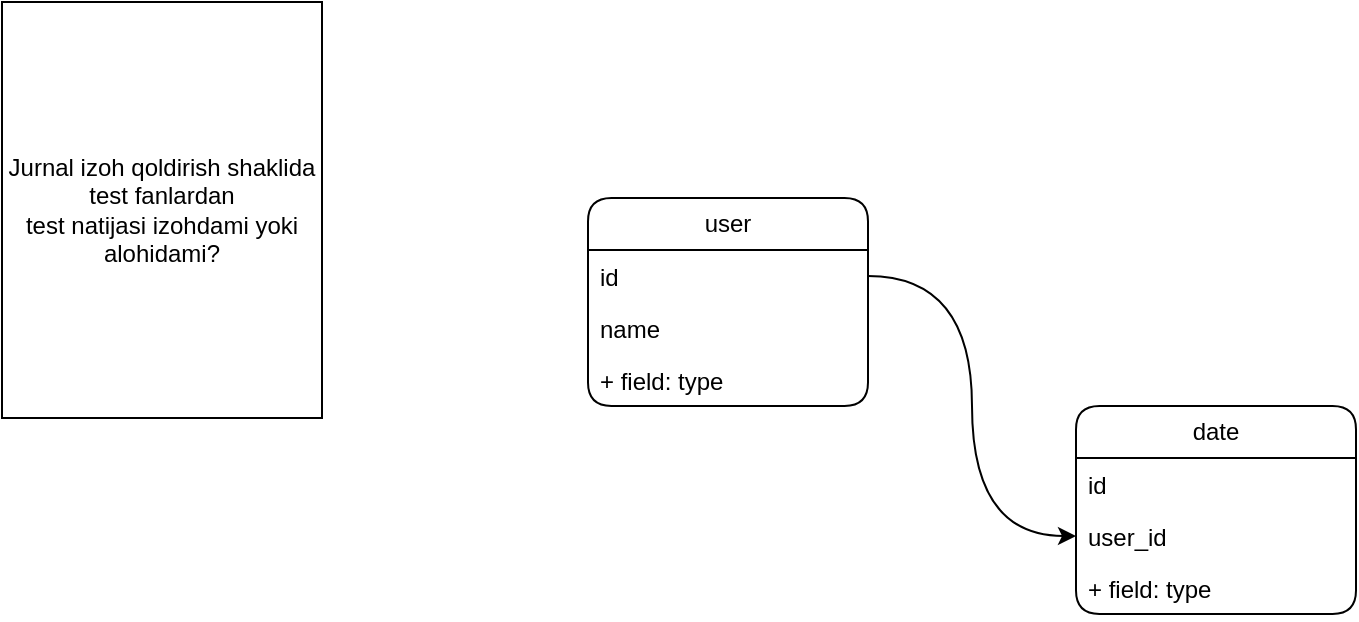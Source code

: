 <mxfile version="21.6.9" type="github">
  <diagram name="Page-1" id="UsAYCT-MOmfcocP8UOKd">
    <mxGraphModel dx="2480" dy="-754" grid="0" gridSize="10" guides="1" tooltips="1" connect="1" arrows="1" fold="1" page="0" pageScale="1" pageWidth="827" pageHeight="1169" math="0" shadow="0">
      <root>
        <mxCell id="0" />
        <mxCell id="1" parent="0" />
        <mxCell id="Yao_jXpXjMWIqEVGHdek-2" value="user" style="swimlane;fontStyle=0;childLayout=stackLayout;horizontal=1;startSize=26;fillColor=none;horizontalStack=0;resizeParent=1;resizeParentMax=0;resizeLast=0;collapsible=1;marginBottom=0;whiteSpace=wrap;html=1;rounded=1;" parent="1" vertex="1">
          <mxGeometry x="-1102" y="1310" width="140" height="104" as="geometry" />
        </mxCell>
        <mxCell id="Yao_jXpXjMWIqEVGHdek-3" value="id" style="text;strokeColor=none;fillColor=none;align=left;verticalAlign=top;spacingLeft=4;spacingRight=4;overflow=hidden;rotatable=0;points=[[0,0.5],[1,0.5]];portConstraint=eastwest;whiteSpace=wrap;html=1;" parent="Yao_jXpXjMWIqEVGHdek-2" vertex="1">
          <mxGeometry y="26" width="140" height="26" as="geometry" />
        </mxCell>
        <mxCell id="Yao_jXpXjMWIqEVGHdek-5" value="name" style="text;strokeColor=none;fillColor=none;align=left;verticalAlign=top;spacingLeft=4;spacingRight=4;overflow=hidden;rotatable=0;points=[[0,0.5],[1,0.5]];portConstraint=eastwest;whiteSpace=wrap;html=1;" parent="Yao_jXpXjMWIqEVGHdek-2" vertex="1">
          <mxGeometry y="52" width="140" height="26" as="geometry" />
        </mxCell>
        <mxCell id="Yao_jXpXjMWIqEVGHdek-4" value="+ field: type" style="text;strokeColor=none;fillColor=none;align=left;verticalAlign=top;spacingLeft=4;spacingRight=4;overflow=hidden;rotatable=0;points=[[0,0.5],[1,0.5]];portConstraint=eastwest;whiteSpace=wrap;html=1;" parent="Yao_jXpXjMWIqEVGHdek-2" vertex="1">
          <mxGeometry y="78" width="140" height="26" as="geometry" />
        </mxCell>
        <mxCell id="zLBTp8niFQGNblQEWYJQ-1" value="Jurnal izoh qoldirish shaklida&lt;br&gt;test fanlardan&lt;br&gt;test natijasi izohdami yoki alohidami?" style="rounded=0;whiteSpace=wrap;html=1;" vertex="1" parent="1">
          <mxGeometry x="-1395" y="1212" width="160" height="208" as="geometry" />
        </mxCell>
        <mxCell id="zLBTp8niFQGNblQEWYJQ-2" value="date" style="swimlane;fontStyle=0;childLayout=stackLayout;horizontal=1;startSize=26;fillColor=none;horizontalStack=0;resizeParent=1;resizeParentMax=0;resizeLast=0;collapsible=1;marginBottom=0;whiteSpace=wrap;html=1;rounded=1;" vertex="1" parent="1">
          <mxGeometry x="-858" y="1414" width="140" height="104" as="geometry" />
        </mxCell>
        <mxCell id="zLBTp8niFQGNblQEWYJQ-3" value="id" style="text;strokeColor=none;fillColor=none;align=left;verticalAlign=top;spacingLeft=4;spacingRight=4;overflow=hidden;rotatable=0;points=[[0,0.5],[1,0.5]];portConstraint=eastwest;whiteSpace=wrap;html=1;" vertex="1" parent="zLBTp8niFQGNblQEWYJQ-2">
          <mxGeometry y="26" width="140" height="26" as="geometry" />
        </mxCell>
        <mxCell id="zLBTp8niFQGNblQEWYJQ-4" value="user_id" style="text;strokeColor=none;fillColor=none;align=left;verticalAlign=top;spacingLeft=4;spacingRight=4;overflow=hidden;rotatable=0;points=[[0,0.5],[1,0.5]];portConstraint=eastwest;whiteSpace=wrap;html=1;" vertex="1" parent="zLBTp8niFQGNblQEWYJQ-2">
          <mxGeometry y="52" width="140" height="26" as="geometry" />
        </mxCell>
        <mxCell id="zLBTp8niFQGNblQEWYJQ-5" value="+ field: type" style="text;strokeColor=none;fillColor=none;align=left;verticalAlign=top;spacingLeft=4;spacingRight=4;overflow=hidden;rotatable=0;points=[[0,0.5],[1,0.5]];portConstraint=eastwest;whiteSpace=wrap;html=1;" vertex="1" parent="zLBTp8niFQGNblQEWYJQ-2">
          <mxGeometry y="78" width="140" height="26" as="geometry" />
        </mxCell>
        <mxCell id="zLBTp8niFQGNblQEWYJQ-7" style="edgeStyle=orthogonalEdgeStyle;rounded=0;orthogonalLoop=1;jettySize=auto;html=1;entryX=0;entryY=0.5;entryDx=0;entryDy=0;curved=1;" edge="1" parent="1" source="Yao_jXpXjMWIqEVGHdek-3" target="zLBTp8niFQGNblQEWYJQ-4">
          <mxGeometry relative="1" as="geometry" />
        </mxCell>
      </root>
    </mxGraphModel>
  </diagram>
</mxfile>
